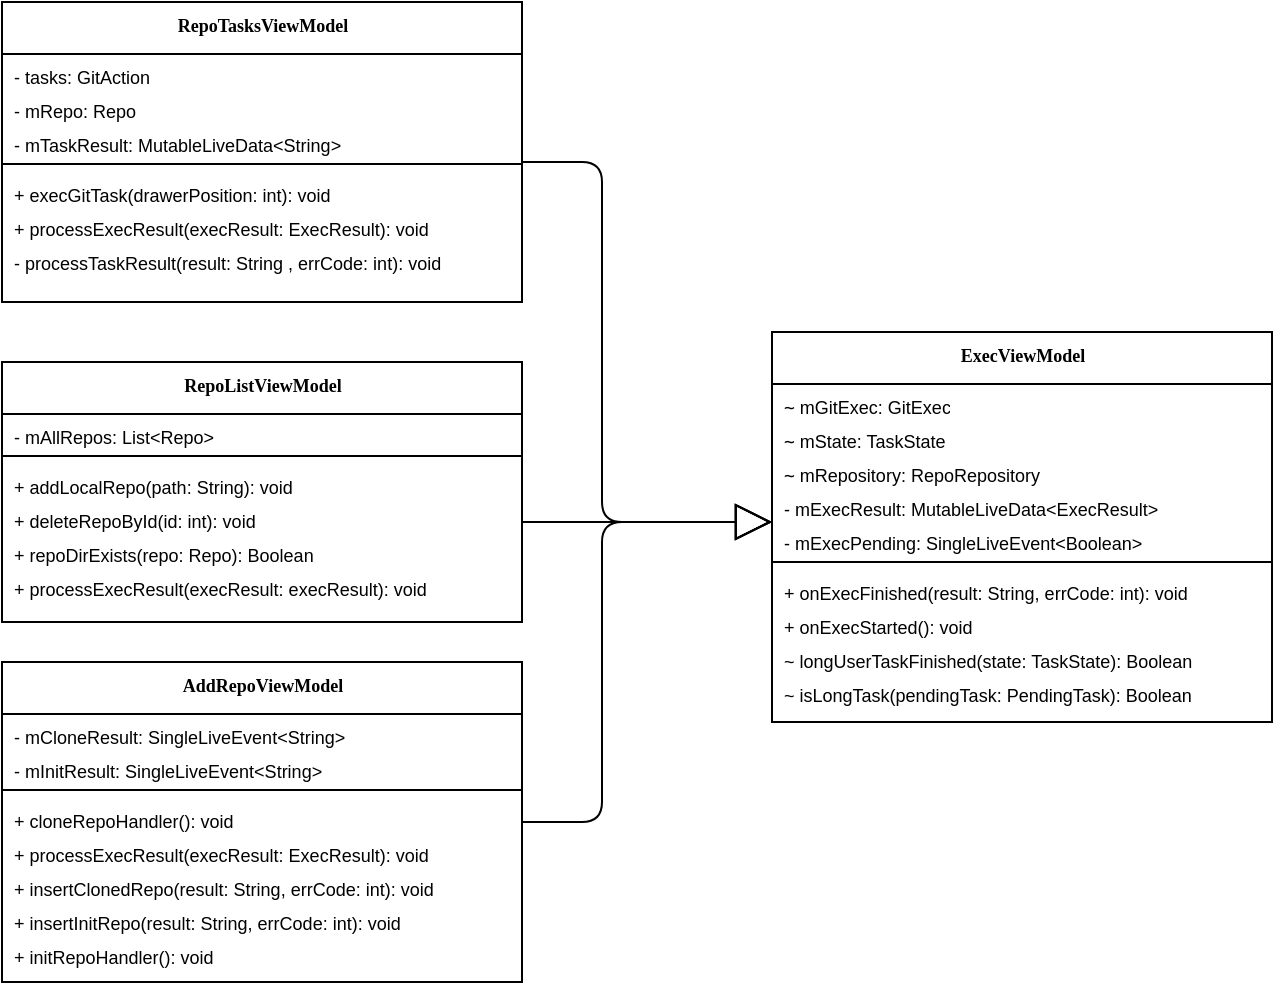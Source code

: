 <mxfile version="12.9.11" type="device"><diagram id="IQelbHzGhFDm0Eatc-yX" name="Page-1"><mxGraphModel dx="573" dy="860" grid="1" gridSize="10" guides="1" tooltips="1" connect="1" arrows="1" fold="1" page="1" pageScale="1" pageWidth="850" pageHeight="1100" math="0" shadow="0"><root><mxCell id="0"/><mxCell id="1" parent="0"/><mxCell id="LD9DFIOJOxEkyNiYV1Lm-2" value="RepoTasksViewModel" style="swimlane;html=1;fontStyle=1;align=center;verticalAlign=top;childLayout=stackLayout;horizontal=1;startSize=26;horizontalStack=0;resizeParent=1;resizeLast=0;collapsible=1;marginBottom=0;swimlaneFillColor=#ffffff;rounded=0;shadow=0;comic=0;labelBackgroundColor=none;strokeWidth=1;fillColor=none;fontFamily=Verdana;fontSize=9;" vertex="1" parent="1"><mxGeometry x="40" y="110" width="260" height="150" as="geometry"/></mxCell><mxCell id="LD9DFIOJOxEkyNiYV1Lm-3" value="- tasks: GitAction" style="text;html=1;strokeColor=none;fillColor=none;align=left;verticalAlign=top;spacingLeft=4;spacingRight=4;whiteSpace=wrap;overflow=hidden;rotatable=0;points=[[0,0.5],[1,0.5]];portConstraint=eastwest;fontSize=9;" vertex="1" parent="LD9DFIOJOxEkyNiYV1Lm-2"><mxGeometry y="26" width="260" height="17" as="geometry"/></mxCell><mxCell id="LD9DFIOJOxEkyNiYV1Lm-5" value="- mRepo: Repo" style="text;html=1;strokeColor=none;fillColor=none;align=left;verticalAlign=top;spacingLeft=4;spacingRight=4;whiteSpace=wrap;overflow=hidden;rotatable=0;points=[[0,0.5],[1,0.5]];portConstraint=eastwest;fontSize=9;" vertex="1" parent="LD9DFIOJOxEkyNiYV1Lm-2"><mxGeometry y="43" width="260" height="17" as="geometry"/></mxCell><mxCell id="LD9DFIOJOxEkyNiYV1Lm-6" value="- mTaskResult: MutableLiveData&amp;lt;String&amp;gt;" style="text;html=1;strokeColor=none;fillColor=none;align=left;verticalAlign=top;spacingLeft=4;spacingRight=4;whiteSpace=wrap;overflow=hidden;rotatable=0;points=[[0,0.5],[1,0.5]];portConstraint=eastwest;fontSize=9;" vertex="1" parent="LD9DFIOJOxEkyNiYV1Lm-2"><mxGeometry y="60" width="260" height="17" as="geometry"/></mxCell><mxCell id="LD9DFIOJOxEkyNiYV1Lm-10" value="" style="line;html=1;strokeWidth=1;fillColor=none;align=left;verticalAlign=middle;spacingTop=-1;spacingLeft=3;spacingRight=3;rotatable=0;labelPosition=right;points=[];portConstraint=eastwest;fontSize=9;" vertex="1" parent="LD9DFIOJOxEkyNiYV1Lm-2"><mxGeometry y="77" width="260" height="8" as="geometry"/></mxCell><mxCell id="LD9DFIOJOxEkyNiYV1Lm-11" value="+ execGitTask(drawerPosition: int): void" style="text;html=1;strokeColor=none;fillColor=none;align=left;verticalAlign=top;spacingLeft=4;spacingRight=4;whiteSpace=wrap;overflow=hidden;rotatable=0;points=[[0,0.5],[1,0.5]];portConstraint=eastwest;fontSize=9;" vertex="1" parent="LD9DFIOJOxEkyNiYV1Lm-2"><mxGeometry y="85" width="260" height="17" as="geometry"/></mxCell><mxCell id="LD9DFIOJOxEkyNiYV1Lm-12" value="+ processExecResult(execResult: ExecResult): void" style="text;html=1;strokeColor=none;fillColor=none;align=left;verticalAlign=top;spacingLeft=4;spacingRight=4;whiteSpace=wrap;overflow=hidden;rotatable=0;points=[[0,0.5],[1,0.5]];portConstraint=eastwest;fontSize=9;" vertex="1" parent="LD9DFIOJOxEkyNiYV1Lm-2"><mxGeometry y="102" width="260" height="17" as="geometry"/></mxCell><mxCell id="LD9DFIOJOxEkyNiYV1Lm-70" value="- processTaskResult(result: String , errCode: int): void" style="text;html=1;strokeColor=none;fillColor=none;align=left;verticalAlign=top;spacingLeft=4;spacingRight=4;whiteSpace=wrap;overflow=hidden;rotatable=0;points=[[0,0.5],[1,0.5]];portConstraint=eastwest;fontSize=9;" vertex="1" parent="LD9DFIOJOxEkyNiYV1Lm-2"><mxGeometry y="119" width="260" height="17" as="geometry"/></mxCell><mxCell id="LD9DFIOJOxEkyNiYV1Lm-56" value="ExecViewModel" style="swimlane;html=1;fontStyle=1;align=center;verticalAlign=top;childLayout=stackLayout;horizontal=1;startSize=26;horizontalStack=0;resizeParent=1;resizeLast=0;collapsible=1;marginBottom=0;swimlaneFillColor=#ffffff;rounded=0;shadow=0;comic=0;labelBackgroundColor=none;strokeWidth=1;fillColor=none;fontFamily=Verdana;fontSize=9;" vertex="1" parent="1"><mxGeometry x="425" y="275" width="250" height="195" as="geometry"/></mxCell><mxCell id="LD9DFIOJOxEkyNiYV1Lm-57" value="&lt;code style=&quot;font-size: 9px&quot;&gt;~&lt;/code&gt; mGitExec: GitExec" style="text;html=1;strokeColor=none;fillColor=none;align=left;verticalAlign=top;spacingLeft=4;spacingRight=4;whiteSpace=wrap;overflow=hidden;rotatable=0;points=[[0,0.5],[1,0.5]];portConstraint=eastwest;fontSize=9;" vertex="1" parent="LD9DFIOJOxEkyNiYV1Lm-56"><mxGeometry y="26" width="250" height="17" as="geometry"/></mxCell><mxCell id="LD9DFIOJOxEkyNiYV1Lm-58" value="&lt;code style=&quot;font-size: 9px&quot;&gt;~&lt;/code&gt; mState: TaskState" style="text;html=1;strokeColor=none;fillColor=none;align=left;verticalAlign=top;spacingLeft=4;spacingRight=4;whiteSpace=wrap;overflow=hidden;rotatable=0;points=[[0,0.5],[1,0.5]];portConstraint=eastwest;fontSize=9;" vertex="1" parent="LD9DFIOJOxEkyNiYV1Lm-56"><mxGeometry y="43" width="250" height="17" as="geometry"/></mxCell><mxCell id="LD9DFIOJOxEkyNiYV1Lm-59" value="&lt;code style=&quot;font-size: 9px&quot;&gt;~&lt;/code&gt; mRepository: RepoRepository" style="text;html=1;strokeColor=none;fillColor=none;align=left;verticalAlign=top;spacingLeft=4;spacingRight=4;whiteSpace=wrap;overflow=hidden;rotatable=0;points=[[0,0.5],[1,0.5]];portConstraint=eastwest;fontSize=9;" vertex="1" parent="LD9DFIOJOxEkyNiYV1Lm-56"><mxGeometry y="60" width="250" height="17" as="geometry"/></mxCell><mxCell id="LD9DFIOJOxEkyNiYV1Lm-61" value="- mExecResult: MutableLiveData&amp;lt;ExecResult&amp;gt;" style="text;html=1;strokeColor=none;fillColor=none;align=left;verticalAlign=top;spacingLeft=4;spacingRight=4;whiteSpace=wrap;overflow=hidden;rotatable=0;points=[[0,0.5],[1,0.5]];portConstraint=eastwest;fontSize=9;" vertex="1" parent="LD9DFIOJOxEkyNiYV1Lm-56"><mxGeometry y="77" width="250" height="17" as="geometry"/></mxCell><mxCell id="LD9DFIOJOxEkyNiYV1Lm-62" value="- mExecPending: SingleLiveEvent&amp;lt;Boolean&amp;gt;" style="text;html=1;strokeColor=none;fillColor=none;align=left;verticalAlign=top;spacingLeft=4;spacingRight=4;whiteSpace=wrap;overflow=hidden;rotatable=0;points=[[0,0.5],[1,0.5]];portConstraint=eastwest;fontSize=9;" vertex="1" parent="LD9DFIOJOxEkyNiYV1Lm-56"><mxGeometry y="94" width="250" height="17" as="geometry"/></mxCell><mxCell id="LD9DFIOJOxEkyNiYV1Lm-64" value="" style="line;html=1;strokeWidth=1;fillColor=none;align=left;verticalAlign=middle;spacingTop=-1;spacingLeft=3;spacingRight=3;rotatable=0;labelPosition=right;points=[];portConstraint=eastwest;fontSize=9;" vertex="1" parent="LD9DFIOJOxEkyNiYV1Lm-56"><mxGeometry y="111" width="250" height="8" as="geometry"/></mxCell><mxCell id="LD9DFIOJOxEkyNiYV1Lm-65" value="+ onExecFinished(result: String, errCode: int): void" style="text;html=1;strokeColor=none;fillColor=none;align=left;verticalAlign=top;spacingLeft=4;spacingRight=4;whiteSpace=wrap;overflow=hidden;rotatable=0;points=[[0,0.5],[1,0.5]];portConstraint=eastwest;fontSize=9;" vertex="1" parent="LD9DFIOJOxEkyNiYV1Lm-56"><mxGeometry y="119" width="250" height="17" as="geometry"/></mxCell><mxCell id="LD9DFIOJOxEkyNiYV1Lm-66" value="+ onExecStarted(): void" style="text;html=1;strokeColor=none;fillColor=none;align=left;verticalAlign=top;spacingLeft=4;spacingRight=4;whiteSpace=wrap;overflow=hidden;rotatable=0;points=[[0,0.5],[1,0.5]];portConstraint=eastwest;fontSize=9;" vertex="1" parent="LD9DFIOJOxEkyNiYV1Lm-56"><mxGeometry y="136" width="250" height="17" as="geometry"/></mxCell><mxCell id="LD9DFIOJOxEkyNiYV1Lm-68" value="~ longUserTaskFinished(state: TaskState): Boolean" style="text;html=1;strokeColor=none;fillColor=none;align=left;verticalAlign=top;spacingLeft=4;spacingRight=4;whiteSpace=wrap;overflow=hidden;rotatable=0;points=[[0,0.5],[1,0.5]];portConstraint=eastwest;fontSize=9;" vertex="1" parent="LD9DFIOJOxEkyNiYV1Lm-56"><mxGeometry y="153" width="250" height="17" as="geometry"/></mxCell><mxCell id="LD9DFIOJOxEkyNiYV1Lm-69" value="~ isLongTask(pendingTask: PendingTask): Boolean" style="text;html=1;strokeColor=none;fillColor=none;align=left;verticalAlign=top;spacingLeft=4;spacingRight=4;whiteSpace=wrap;overflow=hidden;rotatable=0;points=[[0,0.5],[1,0.5]];portConstraint=eastwest;fontSize=9;" vertex="1" parent="LD9DFIOJOxEkyNiYV1Lm-56"><mxGeometry y="170" width="250" height="17" as="geometry"/></mxCell><mxCell id="LD9DFIOJOxEkyNiYV1Lm-71" value="RepoListViewModel" style="swimlane;html=1;fontStyle=1;align=center;verticalAlign=top;childLayout=stackLayout;horizontal=1;startSize=26;horizontalStack=0;resizeParent=1;resizeLast=0;collapsible=1;marginBottom=0;swimlaneFillColor=#ffffff;rounded=0;shadow=0;comic=0;labelBackgroundColor=none;strokeWidth=1;fillColor=none;fontFamily=Verdana;fontSize=9;" vertex="1" parent="1"><mxGeometry x="40" y="290" width="260" height="130" as="geometry"/></mxCell><mxCell id="LD9DFIOJOxEkyNiYV1Lm-72" value="- mAllRepos: List&amp;lt;Repo&amp;gt;" style="text;html=1;strokeColor=none;fillColor=none;align=left;verticalAlign=top;spacingLeft=4;spacingRight=4;whiteSpace=wrap;overflow=hidden;rotatable=0;points=[[0,0.5],[1,0.5]];portConstraint=eastwest;fontSize=9;" vertex="1" parent="LD9DFIOJOxEkyNiYV1Lm-71"><mxGeometry y="26" width="260" height="17" as="geometry"/></mxCell><mxCell id="LD9DFIOJOxEkyNiYV1Lm-76" value="" style="line;html=1;strokeWidth=1;fillColor=none;align=left;verticalAlign=middle;spacingTop=-1;spacingLeft=3;spacingRight=3;rotatable=0;labelPosition=right;points=[];portConstraint=eastwest;fontSize=9;" vertex="1" parent="LD9DFIOJOxEkyNiYV1Lm-71"><mxGeometry y="43" width="260" height="8" as="geometry"/></mxCell><mxCell id="LD9DFIOJOxEkyNiYV1Lm-77" value="+ addLocalRepo(path: String): void" style="text;html=1;strokeColor=none;fillColor=none;align=left;verticalAlign=top;spacingLeft=4;spacingRight=4;whiteSpace=wrap;overflow=hidden;rotatable=0;points=[[0,0.5],[1,0.5]];portConstraint=eastwest;fontSize=9;" vertex="1" parent="LD9DFIOJOxEkyNiYV1Lm-71"><mxGeometry y="51" width="260" height="17" as="geometry"/></mxCell><mxCell id="LD9DFIOJOxEkyNiYV1Lm-83" value="+ deleteRepoById(id: int): void" style="text;html=1;strokeColor=none;fillColor=none;align=left;verticalAlign=top;spacingLeft=4;spacingRight=4;whiteSpace=wrap;overflow=hidden;rotatable=0;points=[[0,0.5],[1,0.5]];portConstraint=eastwest;fontSize=9;" vertex="1" parent="LD9DFIOJOxEkyNiYV1Lm-71"><mxGeometry y="68" width="260" height="17" as="geometry"/></mxCell><mxCell id="LD9DFIOJOxEkyNiYV1Lm-84" value="+ repoDirExists(repo: Repo): Boolean" style="text;html=1;strokeColor=none;fillColor=none;align=left;verticalAlign=top;spacingLeft=4;spacingRight=4;whiteSpace=wrap;overflow=hidden;rotatable=0;points=[[0,0.5],[1,0.5]];portConstraint=eastwest;fontSize=9;" vertex="1" parent="LD9DFIOJOxEkyNiYV1Lm-71"><mxGeometry y="85" width="260" height="17" as="geometry"/></mxCell><mxCell id="LD9DFIOJOxEkyNiYV1Lm-80" value="+ processExecResult(execResult: execResult): void" style="text;html=1;strokeColor=none;fillColor=none;align=left;verticalAlign=top;spacingLeft=4;spacingRight=4;whiteSpace=wrap;overflow=hidden;rotatable=0;points=[[0,0.5],[1,0.5]];portConstraint=eastwest;fontSize=9;" vertex="1" parent="LD9DFIOJOxEkyNiYV1Lm-71"><mxGeometry y="102" width="260" height="17" as="geometry"/></mxCell><mxCell id="LD9DFIOJOxEkyNiYV1Lm-85" value="AddRepoViewModel" style="swimlane;html=1;fontStyle=1;align=center;verticalAlign=top;childLayout=stackLayout;horizontal=1;startSize=26;horizontalStack=0;resizeParent=1;resizeLast=0;collapsible=1;marginBottom=0;swimlaneFillColor=#ffffff;rounded=0;shadow=0;comic=0;labelBackgroundColor=none;strokeWidth=1;fillColor=none;fontFamily=Verdana;fontSize=9;" vertex="1" parent="1"><mxGeometry x="40" y="440" width="260" height="160" as="geometry"/></mxCell><mxCell id="LD9DFIOJOxEkyNiYV1Lm-86" value="- mCloneResult: SingleLiveEvent&amp;lt;String&amp;gt;" style="text;html=1;strokeColor=none;fillColor=none;align=left;verticalAlign=top;spacingLeft=4;spacingRight=4;whiteSpace=wrap;overflow=hidden;rotatable=0;points=[[0,0.5],[1,0.5]];portConstraint=eastwest;fontSize=9;" vertex="1" parent="LD9DFIOJOxEkyNiYV1Lm-85"><mxGeometry y="26" width="260" height="17" as="geometry"/></mxCell><mxCell id="LD9DFIOJOxEkyNiYV1Lm-87" value="- mInitResult: SingleLiveEvent&amp;lt;String&amp;gt;" style="text;html=1;strokeColor=none;fillColor=none;align=left;verticalAlign=top;spacingLeft=4;spacingRight=4;whiteSpace=wrap;overflow=hidden;rotatable=0;points=[[0,0.5],[1,0.5]];portConstraint=eastwest;fontSize=9;" vertex="1" parent="LD9DFIOJOxEkyNiYV1Lm-85"><mxGeometry y="43" width="260" height="17" as="geometry"/></mxCell><mxCell id="LD9DFIOJOxEkyNiYV1Lm-88" value="" style="line;html=1;strokeWidth=1;fillColor=none;align=left;verticalAlign=middle;spacingTop=-1;spacingLeft=3;spacingRight=3;rotatable=0;labelPosition=right;points=[];portConstraint=eastwest;fontSize=9;" vertex="1" parent="LD9DFIOJOxEkyNiYV1Lm-85"><mxGeometry y="60" width="260" height="8" as="geometry"/></mxCell><mxCell id="LD9DFIOJOxEkyNiYV1Lm-89" value="+ cloneRepoHandler(): void" style="text;html=1;strokeColor=none;fillColor=none;align=left;verticalAlign=top;spacingLeft=4;spacingRight=4;whiteSpace=wrap;overflow=hidden;rotatable=0;points=[[0,0.5],[1,0.5]];portConstraint=eastwest;fontSize=9;" vertex="1" parent="LD9DFIOJOxEkyNiYV1Lm-85"><mxGeometry y="68" width="260" height="17" as="geometry"/></mxCell><mxCell id="LD9DFIOJOxEkyNiYV1Lm-100" value="+ processExecResult(execResult: ExecResult): void" style="text;html=1;strokeColor=none;fillColor=none;align=left;verticalAlign=top;spacingLeft=4;spacingRight=4;whiteSpace=wrap;overflow=hidden;rotatable=0;points=[[0,0.5],[1,0.5]];portConstraint=eastwest;fontSize=9;" vertex="1" parent="LD9DFIOJOxEkyNiYV1Lm-85"><mxGeometry y="85" width="260" height="17" as="geometry"/></mxCell><mxCell id="LD9DFIOJOxEkyNiYV1Lm-98" value="+ insertClonedRepo(result: String, errCode: int): void" style="text;html=1;strokeColor=none;fillColor=none;align=left;verticalAlign=top;spacingLeft=4;spacingRight=4;whiteSpace=wrap;overflow=hidden;rotatable=0;points=[[0,0.5],[1,0.5]];portConstraint=eastwest;fontSize=9;" vertex="1" parent="LD9DFIOJOxEkyNiYV1Lm-85"><mxGeometry y="102" width="260" height="17" as="geometry"/></mxCell><mxCell id="LD9DFIOJOxEkyNiYV1Lm-99" value="+ insertInitRepo(result: String, errCode: int): void" style="text;html=1;strokeColor=none;fillColor=none;align=left;verticalAlign=top;spacingLeft=4;spacingRight=4;whiteSpace=wrap;overflow=hidden;rotatable=0;points=[[0,0.5],[1,0.5]];portConstraint=eastwest;fontSize=9;" vertex="1" parent="LD9DFIOJOxEkyNiYV1Lm-85"><mxGeometry y="119" width="260" height="17" as="geometry"/></mxCell><mxCell id="LD9DFIOJOxEkyNiYV1Lm-95" value="+ initRepoHandler(): void" style="text;html=1;strokeColor=none;fillColor=none;align=left;verticalAlign=top;spacingLeft=4;spacingRight=4;whiteSpace=wrap;overflow=hidden;rotatable=0;points=[[0,0.5],[1,0.5]];portConstraint=eastwest;fontSize=9;" vertex="1" parent="LD9DFIOJOxEkyNiYV1Lm-85"><mxGeometry y="136" width="260" height="17" as="geometry"/></mxCell><mxCell id="LD9DFIOJOxEkyNiYV1Lm-108" style="edgeStyle=orthogonalEdgeStyle;html=1;labelBackgroundColor=none;startFill=0;startSize=8;endArrow=block;endFill=0;endSize=16;fontFamily=Verdana;fontSize=9;" edge="1" parent="1" source="LD9DFIOJOxEkyNiYV1Lm-71" target="LD9DFIOJOxEkyNiYV1Lm-56"><mxGeometry relative="1" as="geometry"><Array as="points"><mxPoint x="320" y="370"/><mxPoint x="320" y="370"/></Array><mxPoint x="685.059" y="330" as="targetPoint"/><mxPoint x="300" y="370" as="sourcePoint"/></mxGeometry></mxCell><mxCell id="LD9DFIOJOxEkyNiYV1Lm-110" style="edgeStyle=orthogonalEdgeStyle;html=1;labelBackgroundColor=none;startFill=0;startSize=8;endArrow=block;endFill=0;endSize=16;fontFamily=Verdana;fontSize=9;rounded=1;" edge="1" parent="1" source="LD9DFIOJOxEkyNiYV1Lm-2" target="LD9DFIOJOxEkyNiYV1Lm-56"><mxGeometry relative="1" as="geometry"><mxPoint x="480" y="380" as="targetPoint"/><mxPoint x="310" y="380" as="sourcePoint"/><Array as="points"><mxPoint x="340" y="190"/><mxPoint x="340" y="370"/></Array></mxGeometry></mxCell><mxCell id="LD9DFIOJOxEkyNiYV1Lm-112" style="edgeStyle=orthogonalEdgeStyle;html=1;labelBackgroundColor=none;startFill=0;startSize=8;endArrow=block;endFill=0;endSize=16;fontFamily=Verdana;fontSize=9;rounded=1;" edge="1" parent="1" source="LD9DFIOJOxEkyNiYV1Lm-85" target="LD9DFIOJOxEkyNiYV1Lm-56"><mxGeometry relative="1" as="geometry"><mxPoint x="480" y="380.059" as="targetPoint"/><mxPoint x="310" y="200.059" as="sourcePoint"/><Array as="points"><mxPoint x="340" y="520"/><mxPoint x="340" y="370"/></Array></mxGeometry></mxCell></root></mxGraphModel></diagram></mxfile>